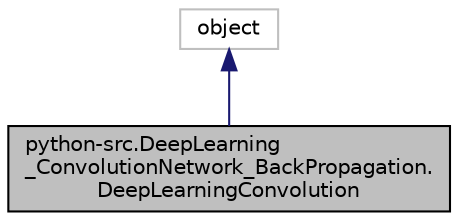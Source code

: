 digraph "python-src.DeepLearning_ConvolutionNetwork_BackPropagation.DeepLearningConvolution"
{
 // LATEX_PDF_SIZE
  edge [fontname="Helvetica",fontsize="10",labelfontname="Helvetica",labelfontsize="10"];
  node [fontname="Helvetica",fontsize="10",shape=record];
  Node1 [label="python-src.DeepLearning\l_ConvolutionNetwork_BackPropagation.\lDeepLearningConvolution",height=0.2,width=0.4,color="black", fillcolor="grey75", style="filled", fontcolor="black",tooltip=" "];
  Node2 -> Node1 [dir="back",color="midnightblue",fontsize="10",style="solid"];
  Node2 [label="object",height=0.2,width=0.4,color="grey75", fillcolor="white", style="filled",tooltip=" "];
}
